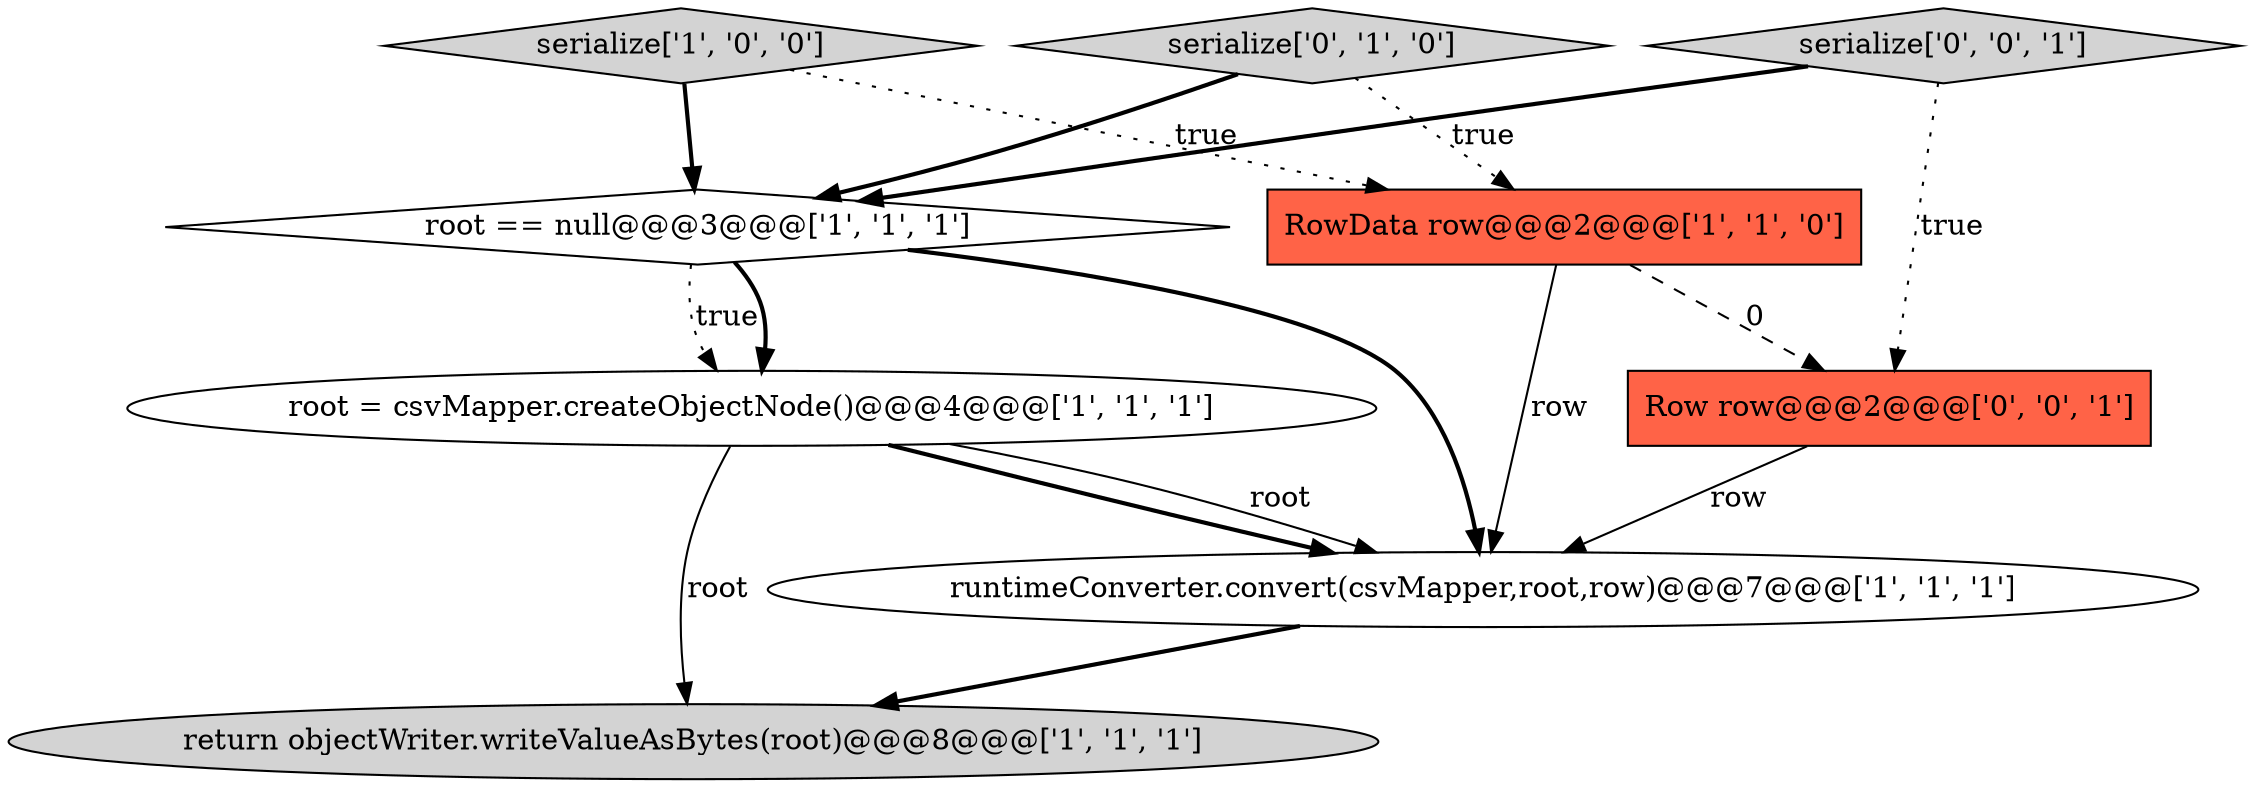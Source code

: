 digraph {
3 [style = filled, label = "root = csvMapper.createObjectNode()@@@4@@@['1', '1', '1']", fillcolor = white, shape = ellipse image = "AAA0AAABBB1BBB"];
2 [style = filled, label = "return objectWriter.writeValueAsBytes(root)@@@8@@@['1', '1', '1']", fillcolor = lightgray, shape = ellipse image = "AAA0AAABBB1BBB"];
7 [style = filled, label = "Row row@@@2@@@['0', '0', '1']", fillcolor = tomato, shape = box image = "AAA0AAABBB3BBB"];
4 [style = filled, label = "runtimeConverter.convert(csvMapper,root,row)@@@7@@@['1', '1', '1']", fillcolor = white, shape = ellipse image = "AAA0AAABBB1BBB"];
0 [style = filled, label = "root == null@@@3@@@['1', '1', '1']", fillcolor = white, shape = diamond image = "AAA0AAABBB1BBB"];
1 [style = filled, label = "serialize['1', '0', '0']", fillcolor = lightgray, shape = diamond image = "AAA0AAABBB1BBB"];
8 [style = filled, label = "serialize['0', '0', '1']", fillcolor = lightgray, shape = diamond image = "AAA0AAABBB3BBB"];
6 [style = filled, label = "serialize['0', '1', '0']", fillcolor = lightgray, shape = diamond image = "AAA0AAABBB2BBB"];
5 [style = filled, label = "RowData row@@@2@@@['1', '1', '0']", fillcolor = tomato, shape = box image = "AAA0AAABBB1BBB"];
6->0 [style = bold, label=""];
6->5 [style = dotted, label="true"];
7->4 [style = solid, label="row"];
0->3 [style = dotted, label="true"];
5->7 [style = dashed, label="0"];
3->2 [style = solid, label="root"];
0->4 [style = bold, label=""];
1->5 [style = dotted, label="true"];
0->3 [style = bold, label=""];
8->7 [style = dotted, label="true"];
5->4 [style = solid, label="row"];
3->4 [style = bold, label=""];
3->4 [style = solid, label="root"];
8->0 [style = bold, label=""];
4->2 [style = bold, label=""];
1->0 [style = bold, label=""];
}

